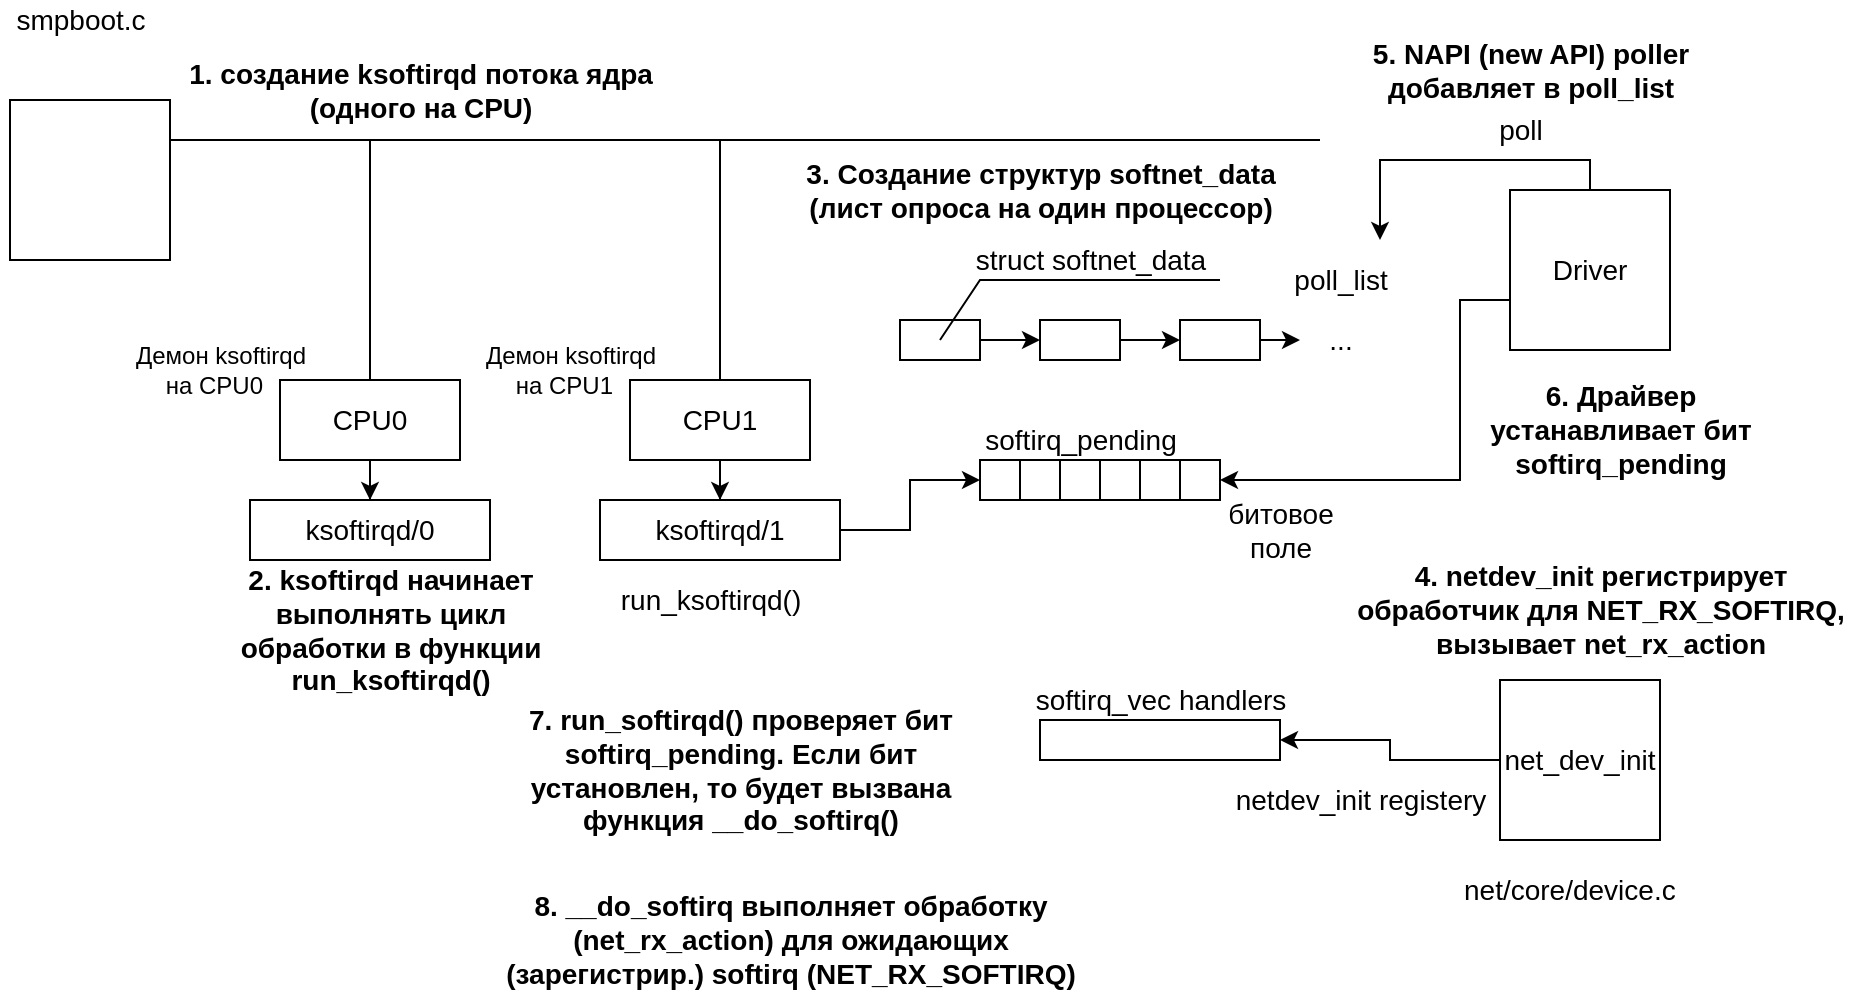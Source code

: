 <mxfile version="13.9.9" type="device"><diagram id="rCC4DWiMdmJBhNg2-gCq" name="Page-1"><mxGraphModel dx="952" dy="644" grid="1" gridSize="10" guides="1" tooltips="1" connect="1" arrows="1" fold="1" page="1" pageScale="1" pageWidth="850" pageHeight="1100" math="0" shadow="0"><root><mxCell id="0"/><mxCell id="1" parent="0"/><mxCell id="cnyDY75QAKasNfFhOCa_-1" value="smpboot.c" style="text;html=1;align=center;verticalAlign=middle;resizable=0;points=[];autosize=1;strokeColor=none;fillColor=none;fontSize=14;" parent="1" vertex="1"><mxGeometry x="50" y="280" width="80" height="20" as="geometry"/></mxCell><mxCell id="cnyDY75QAKasNfFhOCa_-31" style="edgeStyle=orthogonalEdgeStyle;rounded=0;orthogonalLoop=1;jettySize=auto;html=1;fontSize=14;endArrow=none;endFill=0;" parent="1" source="cnyDY75QAKasNfFhOCa_-2" edge="1"><mxGeometry relative="1" as="geometry"><mxPoint x="710" y="350" as="targetPoint"/><Array as="points"><mxPoint x="710" y="350"/></Array></mxGeometry></mxCell><mxCell id="cnyDY75QAKasNfFhOCa_-2" value="" style="whiteSpace=wrap;html=1;aspect=fixed;fontSize=14;" parent="1" vertex="1"><mxGeometry x="55" y="330" width="80" height="80" as="geometry"/></mxCell><mxCell id="cnyDY75QAKasNfFhOCa_-3" value="1. создание ksoftirqd потока ядра&lt;br style=&quot;font-size: 14px;&quot;&gt;(одного на CPU)" style="text;html=1;align=center;verticalAlign=middle;resizable=0;points=[];autosize=1;strokeColor=none;fillColor=none;fontStyle=1;fontSize=14;" parent="1" vertex="1"><mxGeometry x="135" y="305" width="250" height="40" as="geometry"/></mxCell><mxCell id="cnyDY75QAKasNfFhOCa_-33" style="edgeStyle=orthogonalEdgeStyle;rounded=0;orthogonalLoop=1;jettySize=auto;html=1;fontSize=14;endArrow=none;endFill=0;" parent="1" source="cnyDY75QAKasNfFhOCa_-4" edge="1"><mxGeometry relative="1" as="geometry"><mxPoint x="235" y="350" as="targetPoint"/></mxGeometry></mxCell><mxCell id="cnyDY75QAKasNfFhOCa_-35" style="edgeStyle=orthogonalEdgeStyle;rounded=0;orthogonalLoop=1;jettySize=auto;html=1;entryX=0.5;entryY=0;entryDx=0;entryDy=0;fontSize=14;endArrow=classic;endFill=1;" parent="1" source="cnyDY75QAKasNfFhOCa_-4" target="cnyDY75QAKasNfFhOCa_-5" edge="1"><mxGeometry relative="1" as="geometry"/></mxCell><mxCell id="cnyDY75QAKasNfFhOCa_-4" value="CPU0" style="rounded=0;whiteSpace=wrap;html=1;fontSize=14;" parent="1" vertex="1"><mxGeometry x="190" y="470" width="90" height="40" as="geometry"/></mxCell><mxCell id="cnyDY75QAKasNfFhOCa_-5" value="ksoftirqd/0" style="rounded=0;whiteSpace=wrap;html=1;fontSize=14;" parent="1" vertex="1"><mxGeometry x="175" y="530" width="120" height="30" as="geometry"/></mxCell><mxCell id="cnyDY75QAKasNfFhOCa_-34" style="edgeStyle=orthogonalEdgeStyle;rounded=0;orthogonalLoop=1;jettySize=auto;html=1;fontSize=14;endArrow=none;endFill=0;" parent="1" source="cnyDY75QAKasNfFhOCa_-6" edge="1"><mxGeometry relative="1" as="geometry"><mxPoint x="410" y="350" as="targetPoint"/></mxGeometry></mxCell><mxCell id="cnyDY75QAKasNfFhOCa_-36" style="edgeStyle=orthogonalEdgeStyle;rounded=0;orthogonalLoop=1;jettySize=auto;html=1;entryX=0.5;entryY=0;entryDx=0;entryDy=0;fontSize=14;endArrow=classic;endFill=1;" parent="1" source="cnyDY75QAKasNfFhOCa_-6" target="cnyDY75QAKasNfFhOCa_-7" edge="1"><mxGeometry relative="1" as="geometry"/></mxCell><mxCell id="cnyDY75QAKasNfFhOCa_-6" value="CPU1" style="rounded=0;whiteSpace=wrap;html=1;fontSize=14;" parent="1" vertex="1"><mxGeometry x="365" y="470" width="90" height="40" as="geometry"/></mxCell><mxCell id="cnyDY75QAKasNfFhOCa_-17" style="edgeStyle=orthogonalEdgeStyle;rounded=0;orthogonalLoop=1;jettySize=auto;html=1;entryX=0;entryY=0.5;entryDx=0;entryDy=0;fontSize=14;" parent="1" source="cnyDY75QAKasNfFhOCa_-7" target="cnyDY75QAKasNfFhOCa_-9" edge="1"><mxGeometry relative="1" as="geometry"/></mxCell><mxCell id="cnyDY75QAKasNfFhOCa_-7" value="ksoftirqd/1" style="rounded=0;whiteSpace=wrap;html=1;fontSize=14;" parent="1" vertex="1"><mxGeometry x="350" y="530" width="120" height="30" as="geometry"/></mxCell><mxCell id="cnyDY75QAKasNfFhOCa_-8" value="run_ksoftirqd()" style="text;html=1;align=center;verticalAlign=middle;resizable=0;points=[];autosize=1;strokeColor=none;fillColor=none;fontSize=14;" parent="1" vertex="1"><mxGeometry x="350" y="570" width="110" height="20" as="geometry"/></mxCell><mxCell id="cnyDY75QAKasNfFhOCa_-9" value="" style="rounded=0;whiteSpace=wrap;html=1;fontSize=14;" parent="1" vertex="1"><mxGeometry x="540" y="510" width="20" height="20" as="geometry"/></mxCell><mxCell id="cnyDY75QAKasNfFhOCa_-10" value="" style="rounded=0;whiteSpace=wrap;html=1;fontSize=14;" parent="1" vertex="1"><mxGeometry x="560" y="510" width="20" height="20" as="geometry"/></mxCell><mxCell id="cnyDY75QAKasNfFhOCa_-11" value="" style="rounded=0;whiteSpace=wrap;html=1;fontSize=14;" parent="1" vertex="1"><mxGeometry x="580" y="510" width="20" height="20" as="geometry"/></mxCell><mxCell id="cnyDY75QAKasNfFhOCa_-12" value="" style="rounded=0;whiteSpace=wrap;html=1;fontSize=14;" parent="1" vertex="1"><mxGeometry x="600" y="510" width="20" height="20" as="geometry"/></mxCell><mxCell id="cnyDY75QAKasNfFhOCa_-13" value="" style="rounded=0;whiteSpace=wrap;html=1;fontSize=14;" parent="1" vertex="1"><mxGeometry x="620" y="510" width="20" height="20" as="geometry"/></mxCell><mxCell id="cnyDY75QAKasNfFhOCa_-14" value="" style="rounded=0;whiteSpace=wrap;html=1;fontSize=14;" parent="1" vertex="1"><mxGeometry x="640" y="510" width="20" height="20" as="geometry"/></mxCell><mxCell id="cnyDY75QAKasNfFhOCa_-15" value="softirq_pending" style="text;html=1;align=center;verticalAlign=middle;resizable=0;points=[];autosize=1;strokeColor=none;fillColor=none;fontSize=14;" parent="1" vertex="1"><mxGeometry x="535" y="490" width="110" height="20" as="geometry"/></mxCell><mxCell id="cnyDY75QAKasNfFhOCa_-16" value="битовое &lt;br style=&quot;font-size: 14px;&quot;&gt;поле" style="text;html=1;align=center;verticalAlign=middle;resizable=0;points=[];autosize=1;strokeColor=none;fillColor=none;fontSize=14;" parent="1" vertex="1"><mxGeometry x="655" y="525" width="70" height="40" as="geometry"/></mxCell><mxCell id="cnyDY75QAKasNfFhOCa_-21" style="edgeStyle=orthogonalEdgeStyle;rounded=0;orthogonalLoop=1;jettySize=auto;html=1;entryX=0;entryY=0.5;entryDx=0;entryDy=0;fontSize=14;" parent="1" source="cnyDY75QAKasNfFhOCa_-18" target="cnyDY75QAKasNfFhOCa_-19" edge="1"><mxGeometry relative="1" as="geometry"/></mxCell><mxCell id="cnyDY75QAKasNfFhOCa_-18" value="" style="rounded=0;whiteSpace=wrap;html=1;fontSize=14;" parent="1" vertex="1"><mxGeometry x="500" y="440" width="40" height="20" as="geometry"/></mxCell><mxCell id="cnyDY75QAKasNfFhOCa_-22" style="edgeStyle=orthogonalEdgeStyle;rounded=0;orthogonalLoop=1;jettySize=auto;html=1;entryX=0;entryY=0.5;entryDx=0;entryDy=0;fontSize=14;" parent="1" source="cnyDY75QAKasNfFhOCa_-19" target="cnyDY75QAKasNfFhOCa_-20" edge="1"><mxGeometry relative="1" as="geometry"/></mxCell><mxCell id="cnyDY75QAKasNfFhOCa_-19" value="" style="rounded=0;whiteSpace=wrap;html=1;fontSize=14;" parent="1" vertex="1"><mxGeometry x="570" y="440" width="40" height="20" as="geometry"/></mxCell><mxCell id="cnyDY75QAKasNfFhOCa_-23" style="edgeStyle=orthogonalEdgeStyle;rounded=0;orthogonalLoop=1;jettySize=auto;html=1;fontSize=14;" parent="1" source="cnyDY75QAKasNfFhOCa_-20" edge="1"><mxGeometry relative="1" as="geometry"><mxPoint x="700" y="450" as="targetPoint"/></mxGeometry></mxCell><mxCell id="cnyDY75QAKasNfFhOCa_-20" value="" style="rounded=0;whiteSpace=wrap;html=1;fontSize=14;" parent="1" vertex="1"><mxGeometry x="640" y="440" width="40" height="20" as="geometry"/></mxCell><mxCell id="cnyDY75QAKasNfFhOCa_-24" value="..." style="text;html=1;align=center;verticalAlign=middle;resizable=0;points=[];autosize=1;strokeColor=none;fillColor=none;strokeWidth=4;fontSize=14;" parent="1" vertex="1"><mxGeometry x="705" y="440" width="30" height="20" as="geometry"/></mxCell><mxCell id="cnyDY75QAKasNfFhOCa_-26" value="poll_list" style="text;html=1;align=center;verticalAlign=middle;resizable=0;points=[];autosize=1;strokeColor=none;fillColor=none;fontSize=14;" parent="1" vertex="1"><mxGeometry x="690" y="410" width="60" height="20" as="geometry"/></mxCell><mxCell id="cnyDY75QAKasNfFhOCa_-27" value="" style="endArrow=none;html=1;rounded=0;fontSize=14;" parent="1" edge="1"><mxGeometry width="50" height="50" relative="1" as="geometry"><mxPoint x="520" y="450" as="sourcePoint"/><mxPoint x="660" y="420" as="targetPoint"/><Array as="points"><mxPoint x="540" y="420"/></Array></mxGeometry></mxCell><mxCell id="cnyDY75QAKasNfFhOCa_-28" value="struct softnet_data" style="text;html=1;align=center;verticalAlign=middle;resizable=0;points=[];autosize=1;strokeColor=none;fillColor=none;fontSize=14;" parent="1" vertex="1"><mxGeometry x="530" y="400" width="130" height="20" as="geometry"/></mxCell><mxCell id="cnyDY75QAKasNfFhOCa_-29" value="2. ksoftirqd начинает &lt;br style=&quot;font-size: 14px;&quot;&gt;выполнять цикл &lt;br style=&quot;font-size: 14px;&quot;&gt;обработки в функции &lt;br style=&quot;font-size: 14px;&quot;&gt;run_ksoftirqd()" style="text;html=1;align=center;verticalAlign=middle;resizable=0;points=[];autosize=1;strokeColor=none;fillColor=none;fontSize=14;fontStyle=1" parent="1" vertex="1"><mxGeometry x="160" y="560" width="170" height="70" as="geometry"/></mxCell><mxCell id="cnyDY75QAKasNfFhOCa_-45" style="edgeStyle=orthogonalEdgeStyle;rounded=0;orthogonalLoop=1;jettySize=auto;html=1;fontSize=14;endArrow=classic;endFill=1;" parent="1" source="cnyDY75QAKasNfFhOCa_-30" edge="1"><mxGeometry relative="1" as="geometry"><mxPoint x="740" y="400" as="targetPoint"/><Array as="points"><mxPoint x="845" y="360"/></Array></mxGeometry></mxCell><mxCell id="cnyDY75QAKasNfFhOCa_-49" style="edgeStyle=orthogonalEdgeStyle;rounded=0;orthogonalLoop=1;jettySize=auto;html=1;entryX=1;entryY=0.5;entryDx=0;entryDy=0;fontSize=14;endArrow=classic;endFill=1;" parent="1" source="cnyDY75QAKasNfFhOCa_-30" target="cnyDY75QAKasNfFhOCa_-14" edge="1"><mxGeometry relative="1" as="geometry"><Array as="points"><mxPoint x="780" y="430"/><mxPoint x="780" y="520"/></Array></mxGeometry></mxCell><mxCell id="cnyDY75QAKasNfFhOCa_-30" value="Driver" style="whiteSpace=wrap;html=1;aspect=fixed;fontSize=14;" parent="1" vertex="1"><mxGeometry x="805" y="375" width="80" height="80" as="geometry"/></mxCell><mxCell id="cnyDY75QAKasNfFhOCa_-37" value="3. Создание структур softnet_data &lt;br&gt;(лист опроса на один процессор)" style="text;html=1;align=center;verticalAlign=middle;resizable=0;points=[];autosize=1;strokeColor=none;fillColor=none;fontSize=14;fontStyle=1" parent="1" vertex="1"><mxGeometry x="445" y="355" width="250" height="40" as="geometry"/></mxCell><mxCell id="cnyDY75QAKasNfFhOCa_-42" style="edgeStyle=orthogonalEdgeStyle;rounded=0;orthogonalLoop=1;jettySize=auto;html=1;entryX=1;entryY=0.5;entryDx=0;entryDy=0;fontSize=14;endArrow=classic;endFill=1;" parent="1" source="cnyDY75QAKasNfFhOCa_-38" target="cnyDY75QAKasNfFhOCa_-40" edge="1"><mxGeometry relative="1" as="geometry"/></mxCell><mxCell id="cnyDY75QAKasNfFhOCa_-38" value="net_dev_init" style="whiteSpace=wrap;html=1;aspect=fixed;fontSize=14;" parent="1" vertex="1"><mxGeometry x="800" y="620" width="80" height="80" as="geometry"/></mxCell><mxCell id="cnyDY75QAKasNfFhOCa_-40" value="" style="rounded=0;whiteSpace=wrap;html=1;fontSize=14;" parent="1" vertex="1"><mxGeometry x="570" y="640" width="120" height="20" as="geometry"/></mxCell><mxCell id="cnyDY75QAKasNfFhOCa_-41" value="softirq_vec handlers" style="text;html=1;align=center;verticalAlign=middle;resizable=0;points=[];autosize=1;strokeColor=none;fillColor=none;fontSize=14;" parent="1" vertex="1"><mxGeometry x="560" y="620" width="140" height="20" as="geometry"/></mxCell><mxCell id="cnyDY75QAKasNfFhOCa_-43" value="netdev_init registery" style="text;html=1;align=center;verticalAlign=middle;resizable=0;points=[];autosize=1;strokeColor=none;fillColor=none;fontSize=14;" parent="1" vertex="1"><mxGeometry x="660" y="670" width="140" height="20" as="geometry"/></mxCell><mxCell id="cnyDY75QAKasNfFhOCa_-44" value="4. netdev_init регистрирует &lt;br&gt;обработчик для&amp;nbsp;NET_RX_SOFTIRQ, &lt;br style=&quot;font-size: 14px&quot;&gt;вызывает net_rx_action" style="text;html=1;align=center;verticalAlign=middle;resizable=0;points=[];autosize=1;strokeColor=none;fillColor=none;fontSize=14;fontStyle=1" parent="1" vertex="1"><mxGeometry x="720" y="555" width="260" height="60" as="geometry"/></mxCell><mxCell id="cnyDY75QAKasNfFhOCa_-46" value="poll" style="text;html=1;align=center;verticalAlign=middle;resizable=0;points=[];autosize=1;strokeColor=none;fillColor=none;fontSize=14;" parent="1" vertex="1"><mxGeometry x="790" y="335" width="40" height="20" as="geometry"/></mxCell><mxCell id="cnyDY75QAKasNfFhOCa_-47" value="5. NAPI (new API) poller&lt;br style=&quot;font-size: 14px;&quot;&gt;добавляет в poll_list" style="text;html=1;align=center;verticalAlign=middle;resizable=0;points=[];autosize=1;strokeColor=none;fillColor=none;fontSize=14;fontStyle=1" parent="1" vertex="1"><mxGeometry x="730" y="295" width="170" height="40" as="geometry"/></mxCell><mxCell id="cnyDY75QAKasNfFhOCa_-50" value="6.&amp;nbsp;Драйвер &lt;br&gt;устанавливает бит &lt;br&gt;softirq_pending" style="text;html=1;align=center;verticalAlign=middle;resizable=0;points=[];autosize=1;strokeColor=none;fillColor=none;fontSize=14;fontStyle=1" parent="1" vertex="1"><mxGeometry x="785" y="465" width="150" height="60" as="geometry"/></mxCell><mxCell id="cnyDY75QAKasNfFhOCa_-51" value="7. run_softirqd() проверяет бит &lt;br style=&quot;font-size: 14px;&quot;&gt;softirq_pending. Если бит &lt;br style=&quot;font-size: 14px;&quot;&gt;установлен, то будет вызвана&lt;br style=&quot;font-size: 14px;&quot;&gt;функция __do_softirq()" style="text;html=1;align=center;verticalAlign=middle;resizable=0;points=[];autosize=1;strokeColor=none;fillColor=none;fontSize=14;fontStyle=1" parent="1" vertex="1"><mxGeometry x="305" y="630" width="230" height="70" as="geometry"/></mxCell><mxCell id="cnyDY75QAKasNfFhOCa_-52" value="8. __do_softirq выполняет обработку &lt;br&gt;(net_rx_action)&amp;nbsp;для ожидающих &lt;br&gt;(зарегистрир.) softirq (NET_RX_SOFTIRQ)" style="text;html=1;align=center;verticalAlign=middle;resizable=0;points=[];autosize=1;strokeColor=none;fillColor=none;fontSize=14;fontStyle=1" parent="1" vertex="1"><mxGeometry x="295" y="720" width="300" height="60" as="geometry"/></mxCell><mxCell id="cnyDY75QAKasNfFhOCa_-57" value="net/core/device.с" style="text;whiteSpace=wrap;fontSize=14;fontStyle=0" parent="1" vertex="1"><mxGeometry x="780" y="710" width="120" height="30" as="geometry"/></mxCell><mxCell id="Hen4r-QFiCALPO7LnMjY-1" value="Демон ksoftirqd &lt;br&gt;на CPU0&amp;nbsp;&amp;nbsp;" style="text;html=1;align=center;verticalAlign=middle;resizable=0;points=[];autosize=1;" parent="1" vertex="1"><mxGeometry x="110" y="450" width="100" height="30" as="geometry"/></mxCell><mxCell id="Hen4r-QFiCALPO7LnMjY-2" value="Демон ksoftirqd &lt;br&gt;на CPU1&amp;nbsp;&amp;nbsp;" style="text;html=1;align=center;verticalAlign=middle;resizable=0;points=[];autosize=1;" parent="1" vertex="1"><mxGeometry x="285" y="450" width="100" height="30" as="geometry"/></mxCell></root></mxGraphModel></diagram></mxfile>